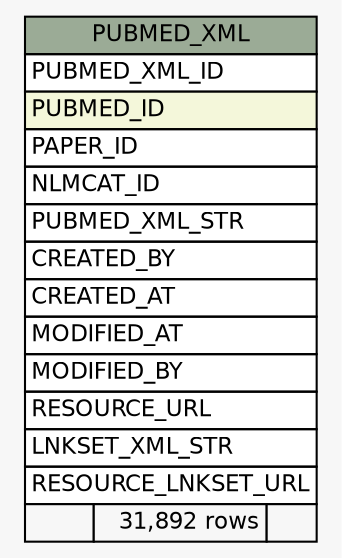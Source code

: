 // dot 2.38.0 on Windows 10 10.0
// SchemaSpy rev Unknown
digraph "PUBMED_XML" {
  graph [
    rankdir="RL"
    bgcolor="#f7f7f7"
    nodesep="0.18"
    ranksep="0.46"
    fontname="Helvetica"
    fontsize="11"
  ];
  node [
    fontname="Helvetica"
    fontsize="11"
    shape="plaintext"
  ];
  edge [
    arrowsize="0.8"
  ];
  "PUBMED_XML" [
    label=<
    <TABLE BORDER="0" CELLBORDER="1" CELLSPACING="0" BGCOLOR="#ffffff">
      <TR><TD COLSPAN="3" BGCOLOR="#9bab96" ALIGN="CENTER">PUBMED_XML</TD></TR>
      <TR><TD PORT="PUBMED_XML_ID" COLSPAN="3" ALIGN="LEFT">PUBMED_XML_ID</TD></TR>
      <TR><TD PORT="PUBMED_ID" COLSPAN="3" BGCOLOR="#f4f7da" ALIGN="LEFT">PUBMED_ID</TD></TR>
      <TR><TD PORT="PAPER_ID" COLSPAN="3" ALIGN="LEFT">PAPER_ID</TD></TR>
      <TR><TD PORT="NLMCAT_ID" COLSPAN="3" ALIGN="LEFT">NLMCAT_ID</TD></TR>
      <TR><TD PORT="PUBMED_XML_STR" COLSPAN="3" ALIGN="LEFT">PUBMED_XML_STR</TD></TR>
      <TR><TD PORT="CREATED_BY" COLSPAN="3" ALIGN="LEFT">CREATED_BY</TD></TR>
      <TR><TD PORT="CREATED_AT" COLSPAN="3" ALIGN="LEFT">CREATED_AT</TD></TR>
      <TR><TD PORT="MODIFIED_AT" COLSPAN="3" ALIGN="LEFT">MODIFIED_AT</TD></TR>
      <TR><TD PORT="MODIFIED_BY" COLSPAN="3" ALIGN="LEFT">MODIFIED_BY</TD></TR>
      <TR><TD PORT="RESOURCE_URL" COLSPAN="3" ALIGN="LEFT">RESOURCE_URL</TD></TR>
      <TR><TD PORT="LNKSET_XML_STR" COLSPAN="3" ALIGN="LEFT">LNKSET_XML_STR</TD></TR>
      <TR><TD PORT="RESOURCE_LNKSET_URL" COLSPAN="3" ALIGN="LEFT">RESOURCE_LNKSET_URL</TD></TR>
      <TR><TD ALIGN="LEFT" BGCOLOR="#f7f7f7">  </TD><TD ALIGN="RIGHT" BGCOLOR="#f7f7f7">31,892 rows</TD><TD ALIGN="RIGHT" BGCOLOR="#f7f7f7">  </TD></TR>
    </TABLE>>
    URL="tables/PUBMED_XML.html"
    tooltip="PUBMED_XML"
  ];
}
